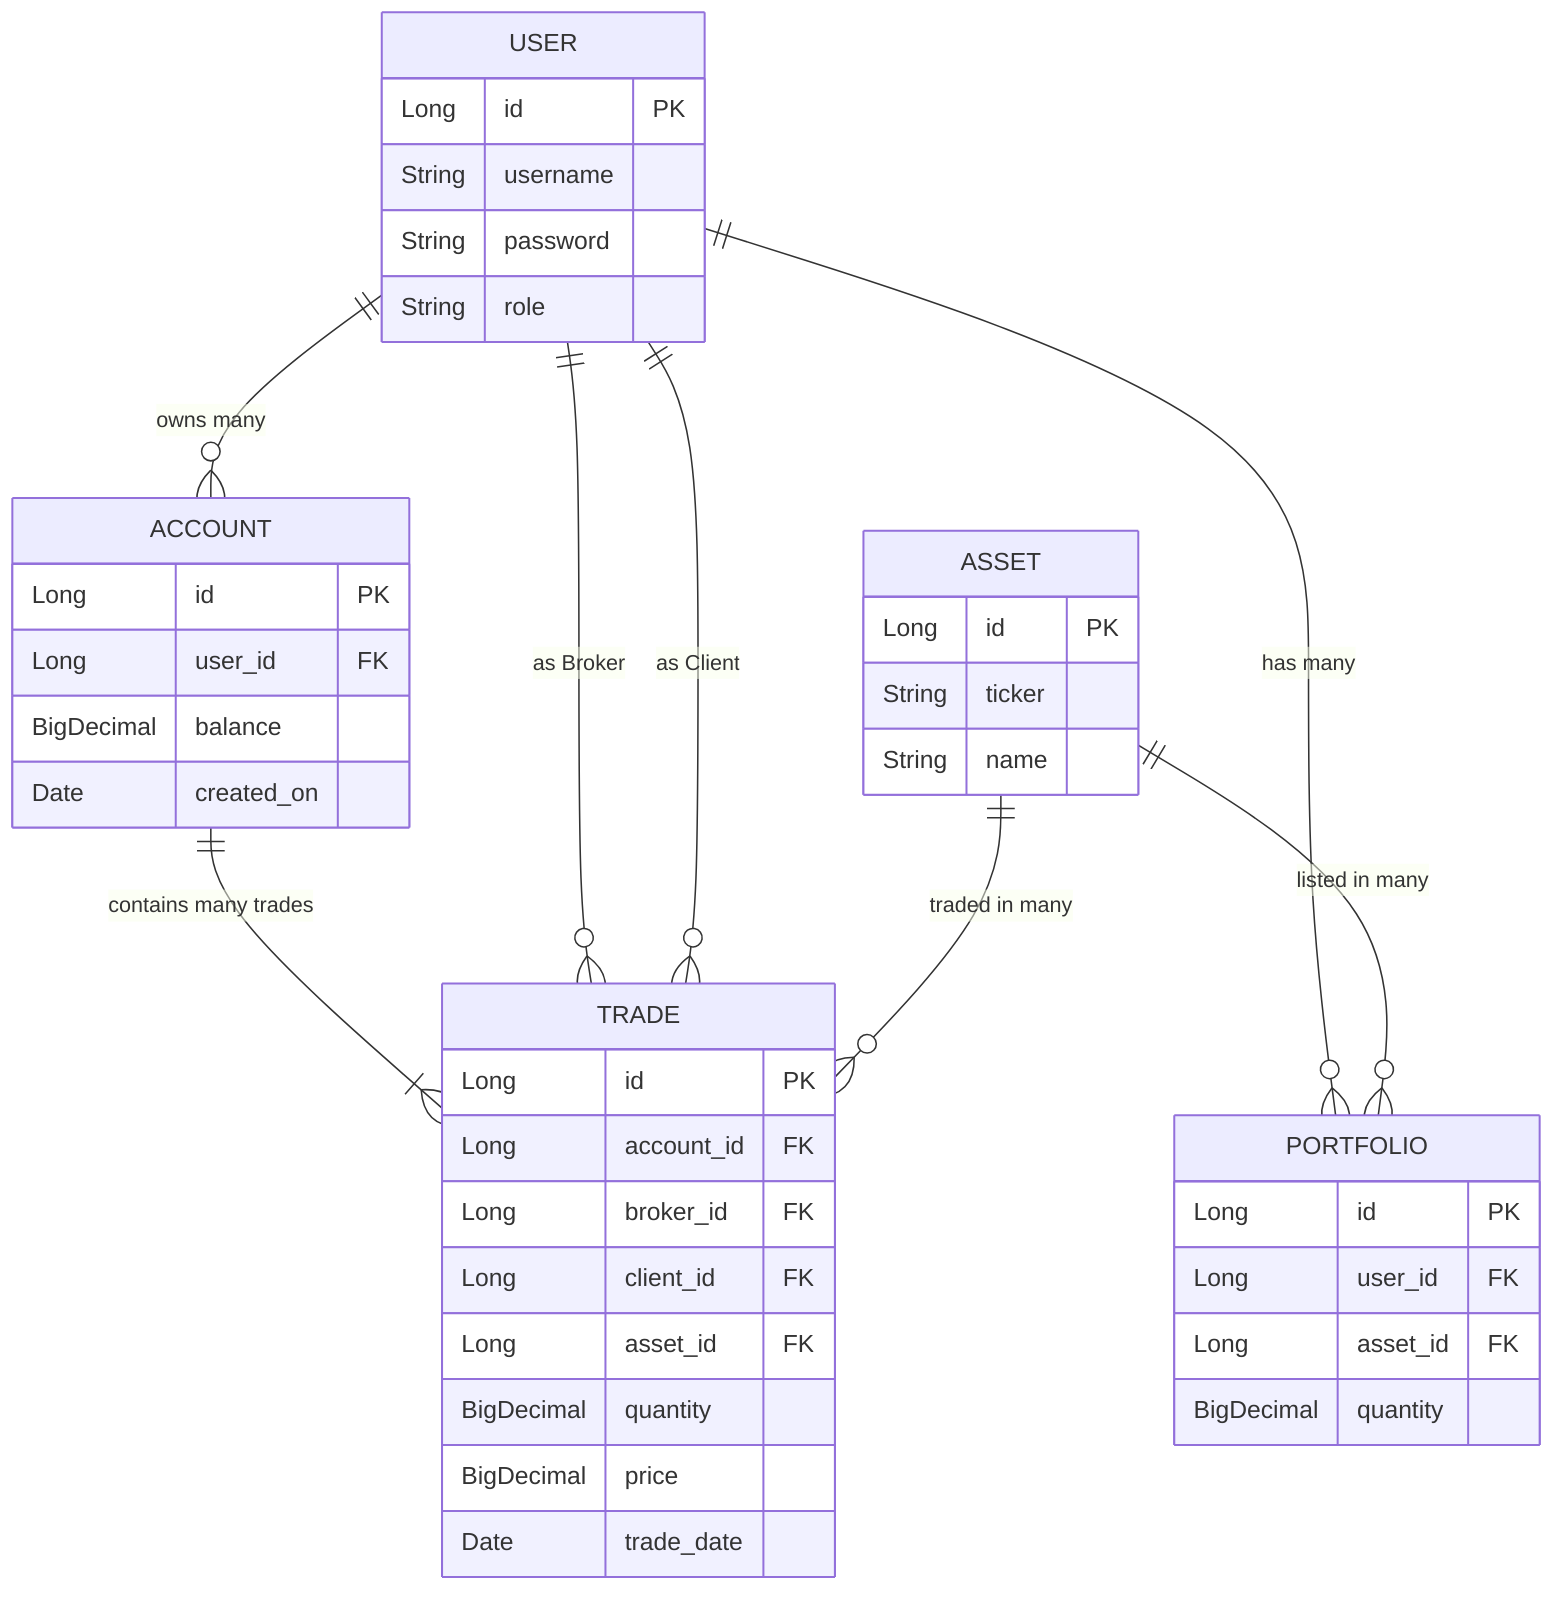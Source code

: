 erDiagram
    USER ||--o{ ACCOUNT : "owns many"
    USER ||--o{ PORTFOLIO : "has many"
    ACCOUNT ||--|{ TRADE : "contains many trades"
    
    USER ||--o{ TRADE : "as Broker"
    USER ||--o{ TRADE : "as Client"

    ASSET ||--o{ PORTFOLIO : "listed in many"
    ASSET ||--o{ TRADE : "traded in many"

    USER {
        Long id PK
        String username
        String password
        String role
    }

    ACCOUNT {
        Long id PK
        Long user_id FK
        BigDecimal balance
        Date created_on
    }

    PORTFOLIO {
        Long id PK
        Long user_id FK
        Long asset_id FK
        BigDecimal quantity
    }

    TRADE {
        Long id PK
        Long account_id FK
        Long broker_id FK
        Long client_id FK
        Long asset_id FK
        BigDecimal quantity
        BigDecimal price
        Date trade_date
    }

    ASSET {
        Long id PK
        String ticker
        String name
    }